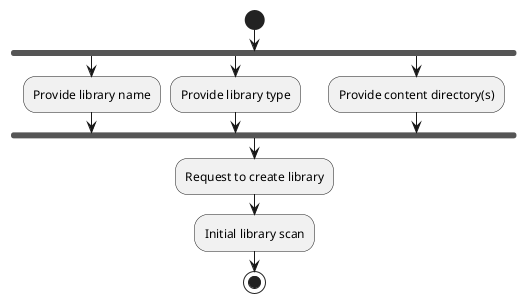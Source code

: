 @startuml
start

fork
  :Provide library name;
fork again
  :Provide library type;
fork again
  :Provide content directory(s);
endfork
:Request to create library;
:Initial library scan;

stop
@enduml